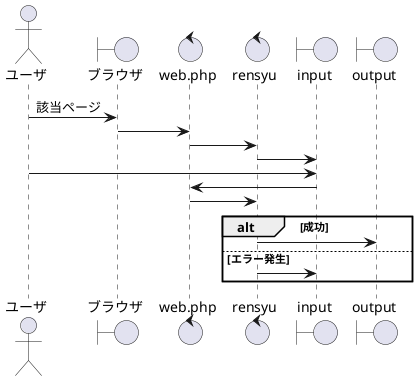 @startuml
actor ユーザ
boundary ブラウザ
control web.php
control rensyu
boundary input
boundary output

ユーザ -> ブラウザ:該当ページ
ブラウザ -> web.php
web.php -> rensyu
rensyu -> input
ユーザ -> input
input -> web.php
web.php -> rensyu
alt 成功
rensyu -> output
else エラー発生
rensyu -> input
end
@enduml
